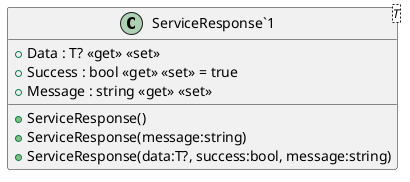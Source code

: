 @startuml
class "ServiceResponse`1"<T> {
    + Data : T? <<get>> <<set>>
    + Success : bool <<get>> <<set>> = true
    + Message : string <<get>> <<set>>
    + ServiceResponse()
    + ServiceResponse(message:string)
    + ServiceResponse(data:T?, success:bool, message:string)
}
@enduml
